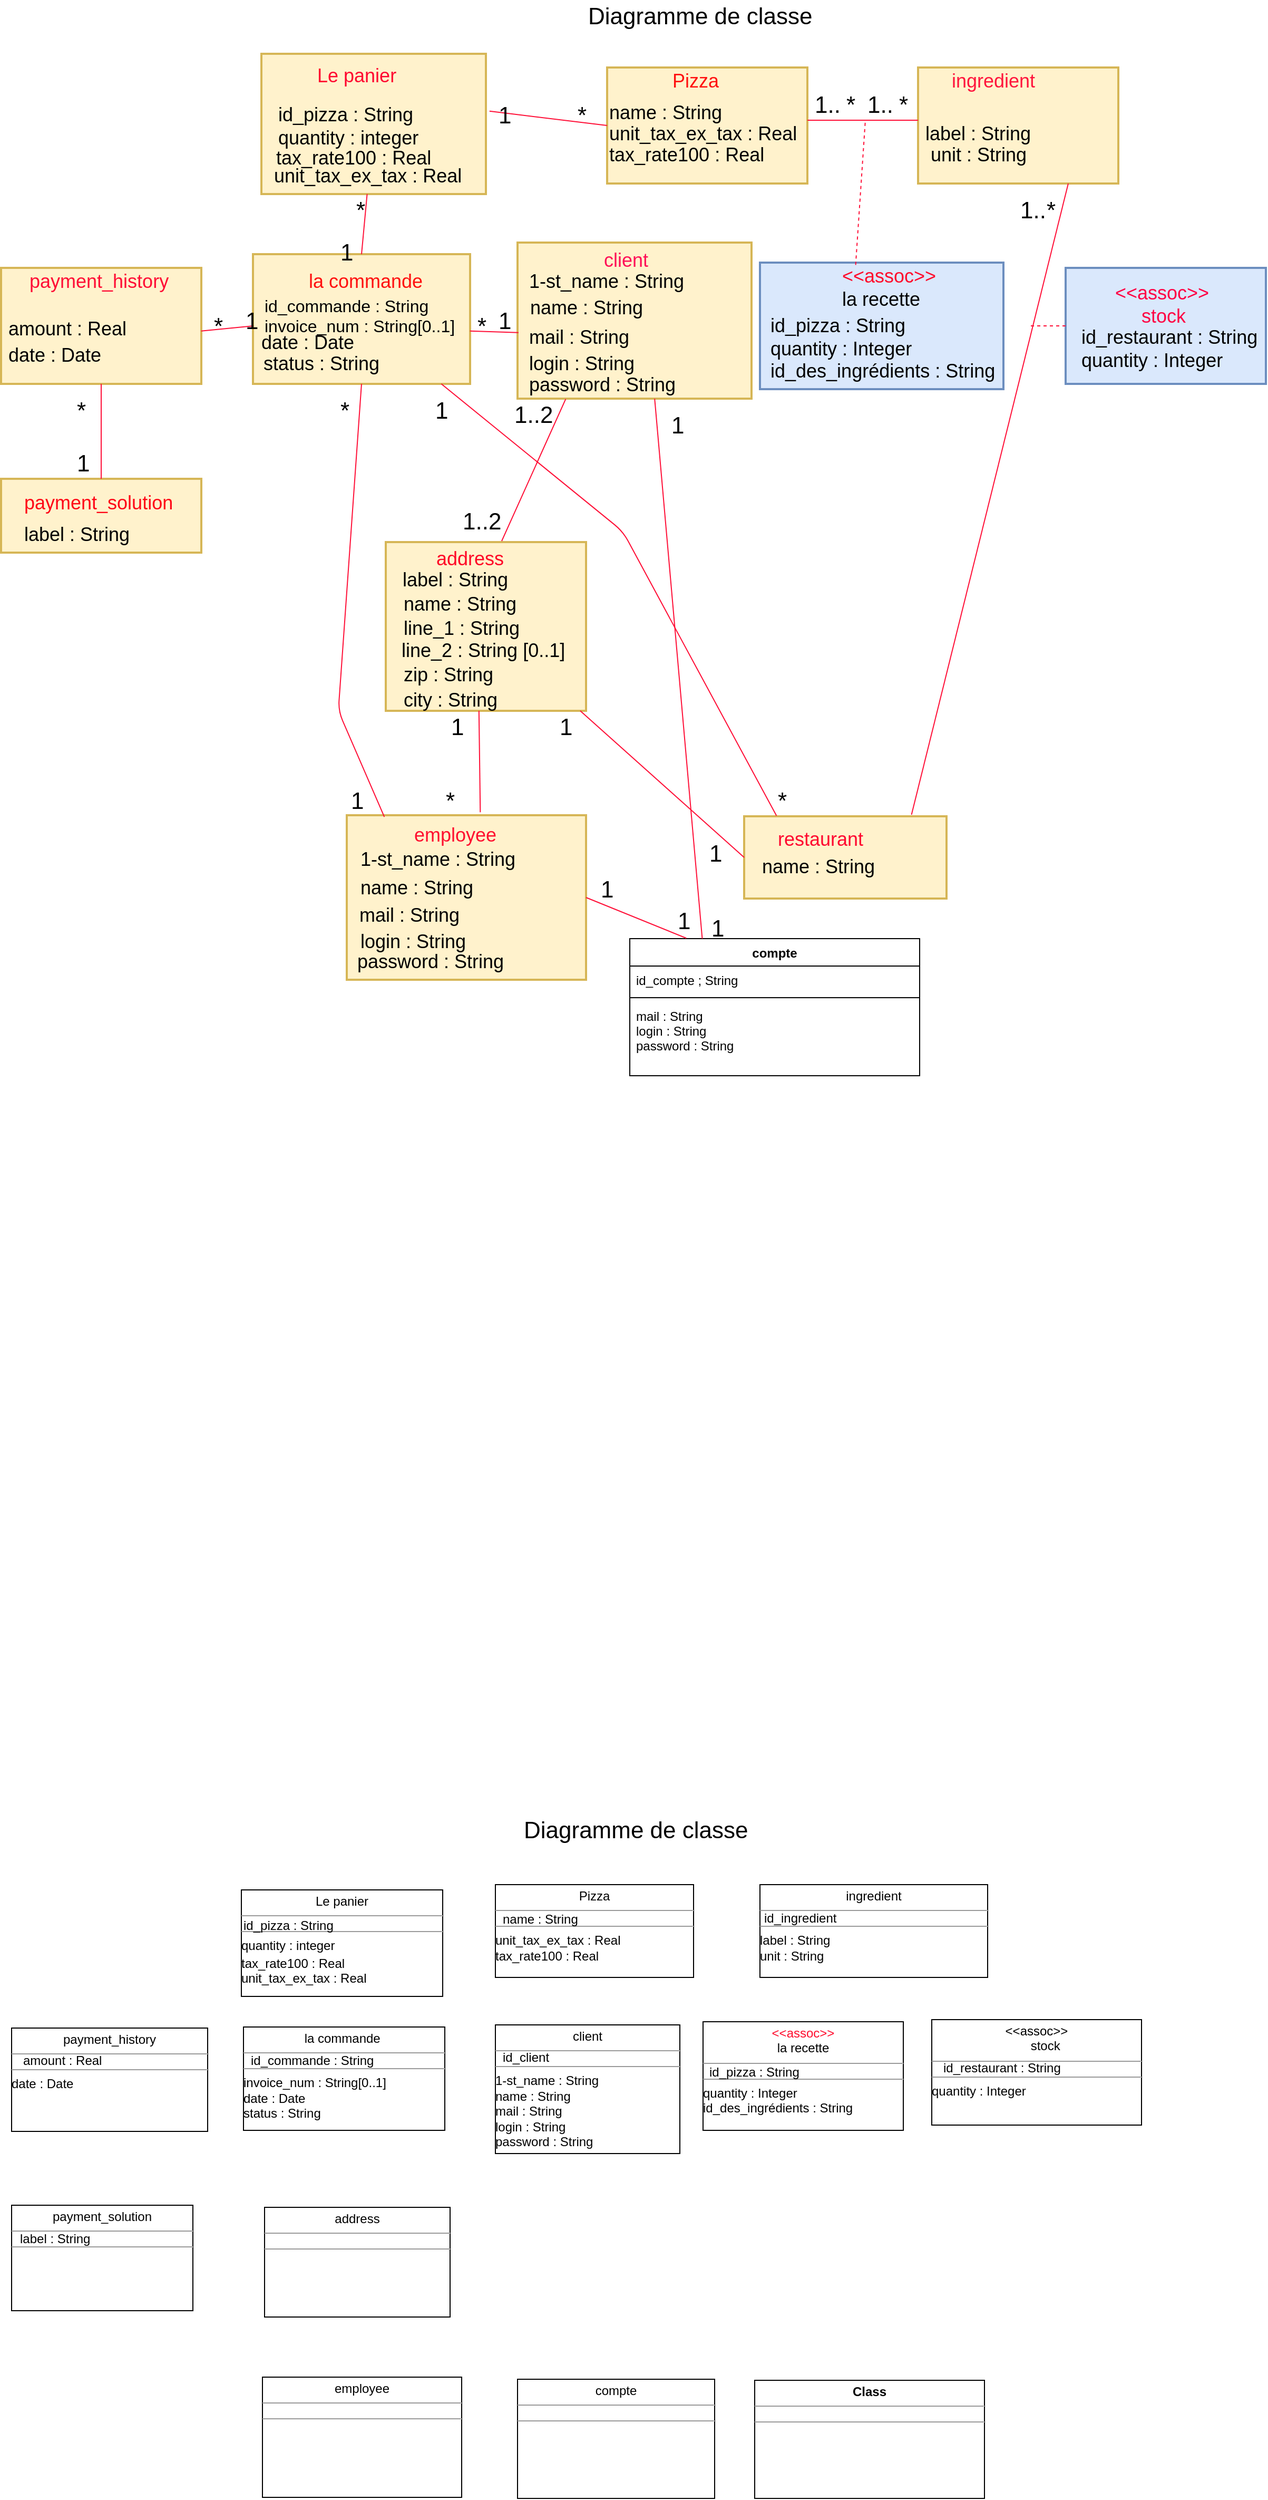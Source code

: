 <mxfile version="10.6.9" type="github"><diagram id="A_7NfG7AhJ1yP5gAVkgG" name="Page-1"><mxGraphModel dx="2531" dy="663" grid="0" gridSize="10" guides="1" tooltips="1" connect="1" arrows="1" fold="1" page="1" pageScale="1" pageWidth="1169" pageHeight="1654" math="0" shadow="0"><root><mxCell id="0"/><mxCell id="1" parent="0"/><mxCell id="OokCpyXfwiK5ObB91KNh-1" value="&lt;font style=&quot;font-size: 22px&quot;&gt;Diagramme de classe&lt;br&gt;&lt;br&gt;&lt;br&gt;&lt;/font&gt;" style="text;html=1;resizable=0;points=[];autosize=1;align=left;verticalAlign=top;spacingTop=-4;strokeWidth=22;" parent="1" vertex="1"><mxGeometry x="385" y="96" width="230" height="50" as="geometry"/></mxCell><mxCell id="OokCpyXfwiK5ObB91KNh-4" value="" style="rounded=0;whiteSpace=wrap;html=1;strokeWidth=2;fillColor=#fff2cc;strokeColor=#d6b656;" parent="1" vertex="1"><mxGeometry x="77" y="147" width="213" height="133" as="geometry"/></mxCell><mxCell id="OokCpyXfwiK5ObB91KNh-5" value="" style="rounded=0;whiteSpace=wrap;html=1;strokeWidth=2;fillColor=#fff2cc;strokeColor=#d6b656;" parent="1" vertex="1"><mxGeometry x="405" y="160" width="190" height="110" as="geometry"/></mxCell><mxCell id="OokCpyXfwiK5ObB91KNh-6" value="" style="rounded=0;whiteSpace=wrap;html=1;strokeWidth=2;fillColor=#fff2cc;strokeColor=#d6b656;" parent="1" vertex="1"><mxGeometry x="700" y="160" width="190" height="110" as="geometry"/></mxCell><mxCell id="OokCpyXfwiK5ObB91KNh-7" value="" style="rounded=0;whiteSpace=wrap;html=1;strokeWidth=2;fillColor=#fff2cc;strokeColor=#d6b656;" parent="1" vertex="1"><mxGeometry x="-170" y="350" width="190" height="110" as="geometry"/></mxCell><mxCell id="OokCpyXfwiK5ObB91KNh-8" value="" style="rounded=0;whiteSpace=wrap;html=1;strokeWidth=2;fillColor=#fff2cc;strokeColor=#d6b656;" parent="1" vertex="1"><mxGeometry x="69" y="337" width="206" height="123" as="geometry"/></mxCell><mxCell id="OokCpyXfwiK5ObB91KNh-9" value="" style="rounded=0;whiteSpace=wrap;html=1;strokeWidth=2;fillColor=#fff2cc;strokeColor=#d6b656;" parent="1" vertex="1"><mxGeometry x="320" y="326" width="222" height="148" as="geometry"/></mxCell><mxCell id="OokCpyXfwiK5ObB91KNh-10" value="" style="rounded=0;whiteSpace=wrap;html=1;strokeWidth=2;fillColor=#dae8fc;strokeColor=#6c8ebf;" parent="1" vertex="1"><mxGeometry x="550" y="345" width="231" height="120" as="geometry"/></mxCell><mxCell id="OokCpyXfwiK5ObB91KNh-11" value="" style="rounded=0;whiteSpace=wrap;html=1;strokeWidth=2;fillColor=#dae8fc;strokeColor=#6c8ebf;" parent="1" vertex="1"><mxGeometry x="840" y="350" width="190" height="110" as="geometry"/></mxCell><mxCell id="OokCpyXfwiK5ObB91KNh-12" value="" style="rounded=0;whiteSpace=wrap;html=1;strokeWidth=2;fillColor=#fff2cc;strokeColor=#d6b656;" parent="1" vertex="1"><mxGeometry x="-170" y="550" width="190" height="70" as="geometry"/></mxCell><mxCell id="OokCpyXfwiK5ObB91KNh-13" value="" style="rounded=0;whiteSpace=wrap;html=1;strokeWidth=2;fillColor=#fff2cc;strokeColor=#d6b656;" parent="1" vertex="1"><mxGeometry x="195" y="610" width="190" height="160" as="geometry"/></mxCell><mxCell id="OokCpyXfwiK5ObB91KNh-15" value="" style="rounded=0;whiteSpace=wrap;html=1;strokeWidth=2;fillColor=#fff2cc;strokeColor=#d6b656;" parent="1" vertex="1"><mxGeometry x="158" y="869" width="227" height="156" as="geometry"/></mxCell><mxCell id="OokCpyXfwiK5ObB91KNh-16" value="" style="rounded=0;whiteSpace=wrap;html=1;strokeWidth=2;fillColor=#fff2cc;strokeColor=#d6b656;" parent="1" vertex="1"><mxGeometry x="535" y="870" width="192" height="78" as="geometry"/></mxCell><mxCell id="OokCpyXfwiK5ObB91KNh-17" value="" style="endArrow=none;html=1;strokeColor=#FF0F37;entryX=0;entryY=0.5;entryDx=0;entryDy=0;exitX=1.016;exitY=0.409;exitDx=0;exitDy=0;exitPerimeter=0;" parent="1" source="OokCpyXfwiK5ObB91KNh-4" target="OokCpyXfwiK5ObB91KNh-5" edge="1"><mxGeometry width="50" height="50" relative="1" as="geometry"><mxPoint x="290" y="250" as="sourcePoint"/><mxPoint x="340" y="200" as="targetPoint"/></mxGeometry></mxCell><mxCell id="OokCpyXfwiK5ObB91KNh-18" value="" style="endArrow=none;html=1;strokeColor=#FF0F37;exitX=1.016;exitY=0.409;exitDx=0;exitDy=0;exitPerimeter=0;" parent="1" edge="1"><mxGeometry width="50" height="50" relative="1" as="geometry"><mxPoint x="595" y="210" as="sourcePoint"/><mxPoint x="700" y="210" as="targetPoint"/></mxGeometry></mxCell><mxCell id="OokCpyXfwiK5ObB91KNh-19" value="" style="endArrow=none;html=1;strokeColor=#FF0F37;exitX=0.5;exitY=0;exitDx=0;exitDy=0;" parent="1" source="OokCpyXfwiK5ObB91KNh-8" target="OokCpyXfwiK5ObB91KNh-4" edge="1"><mxGeometry width="50" height="50" relative="1" as="geometry"><mxPoint x="139" y="310" as="sourcePoint"/><mxPoint x="251" y="310" as="targetPoint"/></mxGeometry></mxCell><mxCell id="OokCpyXfwiK5ObB91KNh-20" value="" style="endArrow=none;html=1;strokeColor=#FF0F37;exitX=0.5;exitY=0;exitDx=0;exitDy=0;entryX=0.5;entryY=1;entryDx=0;entryDy=0;" parent="1" source="OokCpyXfwiK5ObB91KNh-12" target="OokCpyXfwiK5ObB91KNh-7" edge="1"><mxGeometry width="50" height="50" relative="1" as="geometry"><mxPoint x="-75" y="530" as="sourcePoint"/><mxPoint x="-66.6" y="460" as="targetPoint"/></mxGeometry></mxCell><mxCell id="OokCpyXfwiK5ObB91KNh-22" value="" style="endArrow=none;html=1;strokeColor=#FF0F37;entryX=0.5;entryY=1;entryDx=0;entryDy=0;exitX=0.157;exitY=0.01;exitDx=0;exitDy=0;exitPerimeter=0;" parent="1" source="OokCpyXfwiK5ObB91KNh-15" target="OokCpyXfwiK5ObB91KNh-8" edge="1"><mxGeometry width="50" height="50" relative="1" as="geometry"><mxPoint x="190" y="860" as="sourcePoint"/><mxPoint x="208.4" y="500" as="targetPoint"/><Array as="points"><mxPoint x="150" y="770"/></Array></mxGeometry></mxCell><mxCell id="OokCpyXfwiK5ObB91KNh-24" value="" style="endArrow=none;html=1;strokeColor=#FF0F37;exitX=0.558;exitY=-0.018;exitDx=0;exitDy=0;exitPerimeter=0;" parent="1" source="OokCpyXfwiK5ObB91KNh-15" edge="1"><mxGeometry width="50" height="50" relative="1" as="geometry"><mxPoint x="275.069" y="860.103" as="sourcePoint"/><mxPoint x="283.4" y="770" as="targetPoint"/></mxGeometry></mxCell><mxCell id="OokCpyXfwiK5ObB91KNh-25" value="" style="endArrow=none;html=1;strokeColor=#FF0F37;exitX=1.016;exitY=0.409;exitDx=0;exitDy=0;exitPerimeter=0;entryX=0.003;entryY=0.553;entryDx=0;entryDy=0;entryPerimeter=0;" parent="1" target="OokCpyXfwiK5ObB91KNh-8" edge="1"><mxGeometry width="50" height="50" relative="1" as="geometry"><mxPoint x="19.845" y="409.931" as="sourcePoint"/><mxPoint x="80" y="410" as="targetPoint"/></mxGeometry></mxCell><mxCell id="OokCpyXfwiK5ObB91KNh-26" value="" style="endArrow=none;html=1;strokeColor=#FF0F37;exitX=1.016;exitY=0.409;exitDx=0;exitDy=0;exitPerimeter=0;entryX=0.004;entryY=0.577;entryDx=0;entryDy=0;entryPerimeter=0;" parent="1" target="OokCpyXfwiK5ObB91KNh-9" edge="1"><mxGeometry width="50" height="50" relative="1" as="geometry"><mxPoint x="274.845" y="409.931" as="sourcePoint"/><mxPoint x="340.759" y="410.793" as="targetPoint"/></mxGeometry></mxCell><mxCell id="OokCpyXfwiK5ObB91KNh-32" value="" style="endArrow=none;html=1;strokeColor=#FF0F37;exitX=0;exitY=0.5;exitDx=0;exitDy=0;" parent="1" source="OokCpyXfwiK5ObB91KNh-16" target="OokCpyXfwiK5ObB91KNh-13" edge="1"><mxGeometry width="50" height="50" relative="1" as="geometry"><mxPoint x="430.118" y="930.118" as="sourcePoint"/><mxPoint x="430.777" y="790" as="targetPoint"/></mxGeometry></mxCell><mxCell id="OokCpyXfwiK5ObB91KNh-33" value="" style="endArrow=none;html=1;strokeColor=#FF0F37;exitX=0.16;exitY=-0.006;exitDx=0;exitDy=0;exitPerimeter=0;" parent="1" source="OokCpyXfwiK5ObB91KNh-16" target="OokCpyXfwiK5ObB91KNh-8" edge="1"><mxGeometry width="50" height="50" relative="1" as="geometry"><mxPoint x="510" y="860" as="sourcePoint"/><mxPoint x="418.07" y="687.5" as="targetPoint"/><Array as="points"><mxPoint x="420" y="600"/></Array></mxGeometry></mxCell><mxCell id="OokCpyXfwiK5ObB91KNh-34" value="" style="endArrow=none;html=1;strokeColor=#FF0F37;exitX=0.827;exitY=-0.019;exitDx=0;exitDy=0;exitPerimeter=0;entryX=0.75;entryY=1;entryDx=0;entryDy=0;" parent="1" source="OokCpyXfwiK5ObB91KNh-16" target="OokCpyXfwiK5ObB91KNh-6" edge="1"><mxGeometry width="50" height="50" relative="1" as="geometry"><mxPoint x="700.118" y="810.118" as="sourcePoint"/><mxPoint x="700.777" y="670" as="targetPoint"/></mxGeometry></mxCell><mxCell id="OokCpyXfwiK5ObB91KNh-40" value="&lt;font style=&quot;font-size: 22px&quot;&gt;1&lt;/font&gt;" style="text;html=1;resizable=0;points=[];autosize=1;align=left;verticalAlign=top;spacingTop=-4;" parent="1" vertex="1"><mxGeometry x="-100" y="520" width="30" height="20" as="geometry"/></mxCell><mxCell id="OokCpyXfwiK5ObB91KNh-44" value="&lt;font style=&quot;font-size: 22px&quot;&gt;*&lt;/font&gt;" style="text;html=1;resizable=0;points=[];autosize=1;align=left;verticalAlign=top;spacingTop=-4;" parent="1" vertex="1"><mxGeometry x="-100" y="470" width="20" height="20" as="geometry"/></mxCell><mxCell id="OokCpyXfwiK5ObB91KNh-45" value="&lt;font style=&quot;font-size: 22px&quot;&gt;*&lt;/font&gt;" style="text;html=1;resizable=0;points=[];autosize=1;align=left;verticalAlign=top;spacingTop=-4;" parent="1" vertex="1"><mxGeometry x="30" y="390" width="20" height="20" as="geometry"/></mxCell><mxCell id="OokCpyXfwiK5ObB91KNh-46" value="&lt;font style=&quot;font-size: 22px&quot;&gt;1&lt;/font&gt;" style="text;html=1;resizable=0;points=[];autosize=1;align=left;verticalAlign=top;spacingTop=-4;" parent="1" vertex="1"><mxGeometry x="60" y="385" width="30" height="20" as="geometry"/></mxCell><mxCell id="OokCpyXfwiK5ObB91KNh-47" value="&lt;font style=&quot;font-size: 22px&quot;&gt;1&lt;/font&gt;" style="text;html=1;resizable=0;points=[];autosize=1;align=left;verticalAlign=top;spacingTop=-4;" parent="1" vertex="1"><mxGeometry x="150" y="320" width="30" height="20" as="geometry"/></mxCell><mxCell id="OokCpyXfwiK5ObB91KNh-48" value="&lt;font style=&quot;font-size: 22px&quot;&gt;*&lt;/font&gt;" style="text;html=1;resizable=0;points=[];autosize=1;align=left;verticalAlign=top;spacingTop=-4;" parent="1" vertex="1"><mxGeometry x="165" y="280" width="20" height="20" as="geometry"/></mxCell><mxCell id="OokCpyXfwiK5ObB91KNh-49" value="&lt;font style=&quot;font-size: 22px&quot;&gt;1&lt;/font&gt;" style="text;html=1;resizable=0;points=[];autosize=1;align=left;verticalAlign=top;spacingTop=-4;" parent="1" vertex="1"><mxGeometry x="300" y="190" width="30" height="20" as="geometry"/></mxCell><mxCell id="OokCpyXfwiK5ObB91KNh-50" value="&lt;font style=&quot;font-size: 22px&quot;&gt;*&lt;/font&gt;" style="text;html=1;resizable=0;points=[];autosize=1;align=left;verticalAlign=top;spacingTop=-4;" parent="1" vertex="1"><mxGeometry x="375" y="190" width="20" height="20" as="geometry"/></mxCell><mxCell id="OokCpyXfwiK5ObB91KNh-51" value="&lt;font style=&quot;font-size: 22px&quot;&gt;1..&lt;/font&gt;" style="text;html=1;resizable=0;points=[];autosize=1;align=left;verticalAlign=top;spacingTop=-4;" parent="1" vertex="1"><mxGeometry x="600" y="180" width="40" height="20" as="geometry"/></mxCell><mxCell id="OokCpyXfwiK5ObB91KNh-55" value="&lt;font style=&quot;font-size: 22px&quot;&gt;1..&lt;/font&gt;" style="text;html=1;resizable=0;points=[];autosize=1;align=left;verticalAlign=top;spacingTop=-4;" parent="1" vertex="1"><mxGeometry x="650" y="180" width="40" height="20" as="geometry"/></mxCell><mxCell id="OokCpyXfwiK5ObB91KNh-56" value="&lt;font style=&quot;font-size: 22px&quot;&gt;*&lt;/font&gt;" style="text;html=1;resizable=0;points=[];autosize=1;align=left;verticalAlign=top;spacingTop=-4;" parent="1" vertex="1"><mxGeometry x="630" y="180" width="20" height="20" as="geometry"/></mxCell><mxCell id="OokCpyXfwiK5ObB91KNh-57" value="&lt;font style=&quot;font-size: 22px&quot;&gt;*&lt;/font&gt;" style="text;html=1;resizable=0;points=[];autosize=1;align=left;verticalAlign=top;spacingTop=-4;" parent="1" vertex="1"><mxGeometry x="680" y="180" width="20" height="20" as="geometry"/></mxCell><mxCell id="OokCpyXfwiK5ObB91KNh-58" value="&lt;font style=&quot;font-size: 22px&quot;&gt;*&lt;/font&gt;" style="text;html=1;resizable=0;points=[];autosize=1;align=left;verticalAlign=top;spacingTop=-4;" parent="1" vertex="1"><mxGeometry x="280" y="390" width="20" height="20" as="geometry"/></mxCell><mxCell id="OokCpyXfwiK5ObB91KNh-59" value="&lt;font style=&quot;font-size: 22px&quot;&gt;1&lt;/font&gt;" style="text;html=1;resizable=0;points=[];autosize=1;align=left;verticalAlign=top;spacingTop=-4;" parent="1" vertex="1"><mxGeometry x="300" y="385" width="30" height="20" as="geometry"/></mxCell><mxCell id="OokCpyXfwiK5ObB91KNh-60" value="&lt;font style=&quot;font-size: 22px&quot;&gt;*&lt;/font&gt;" style="text;html=1;resizable=0;points=[];autosize=1;align=left;verticalAlign=top;spacingTop=-4;" parent="1" vertex="1"><mxGeometry x="150" y="470" width="20" height="20" as="geometry"/></mxCell><mxCell id="OokCpyXfwiK5ObB91KNh-61" value="&lt;font style=&quot;font-size: 22px&quot;&gt;1&lt;/font&gt;" style="text;html=1;resizable=0;points=[];autosize=1;align=left;verticalAlign=top;spacingTop=-4;" parent="1" vertex="1"><mxGeometry x="160" y="840" width="30" height="20" as="geometry"/></mxCell><mxCell id="OokCpyXfwiK5ObB91KNh-62" value="&lt;font style=&quot;font-size: 22px&quot;&gt;*&lt;/font&gt;" style="text;html=1;resizable=0;points=[];autosize=1;align=left;verticalAlign=top;spacingTop=-4;" parent="1" vertex="1"><mxGeometry x="250" y="840" width="20" height="20" as="geometry"/></mxCell><mxCell id="OokCpyXfwiK5ObB91KNh-63" value="&lt;font style=&quot;font-size: 22px&quot;&gt;1&lt;/font&gt;" style="text;html=1;resizable=0;points=[];autosize=1;align=left;verticalAlign=top;spacingTop=-4;" parent="1" vertex="1"><mxGeometry x="255" y="770" width="30" height="20" as="geometry"/></mxCell><mxCell id="OokCpyXfwiK5ObB91KNh-67" value="&lt;font style=&quot;font-size: 22px&quot;&gt;1&lt;/font&gt;" style="text;html=1;resizable=0;points=[];autosize=1;align=left;verticalAlign=top;spacingTop=-4;" parent="1" vertex="1"><mxGeometry x="357.5" y="770" width="30" height="20" as="geometry"/></mxCell><mxCell id="OokCpyXfwiK5ObB91KNh-68" value="&lt;font style=&quot;font-size: 22px&quot;&gt;1&lt;/font&gt;" style="text;html=1;resizable=0;points=[];autosize=1;align=left;verticalAlign=top;spacingTop=-4;" parent="1" vertex="1"><mxGeometry x="500" y="890" width="30" height="20" as="geometry"/></mxCell><mxCell id="OokCpyXfwiK5ObB91KNh-69" value="&lt;font style=&quot;font-size: 22px&quot;&gt;1&lt;/font&gt;" style="text;html=1;resizable=0;points=[];autosize=1;align=left;verticalAlign=top;spacingTop=-4;" parent="1" vertex="1"><mxGeometry x="240" y="470" width="30" height="20" as="geometry"/></mxCell><mxCell id="OokCpyXfwiK5ObB91KNh-70" value="&lt;font style=&quot;font-size: 22px&quot;&gt;*&lt;/font&gt;" style="text;html=1;resizable=0;points=[];autosize=1;align=left;verticalAlign=top;spacingTop=-4;" parent="1" vertex="1"><mxGeometry x="564.5" y="840" width="20" height="20" as="geometry"/></mxCell><mxCell id="OokCpyXfwiK5ObB91KNh-74" value="&lt;font style=&quot;font-size: 22px&quot;&gt;1..&lt;/font&gt;" style="text;html=1;resizable=0;points=[];autosize=1;align=left;verticalAlign=top;spacingTop=-4;" parent="1" vertex="1"><mxGeometry x="795" y="280" width="40" height="20" as="geometry"/></mxCell><mxCell id="OokCpyXfwiK5ObB91KNh-75" value="&lt;font style=&quot;font-size: 22px&quot;&gt;*&lt;/font&gt;" style="text;html=1;resizable=0;points=[];autosize=1;align=left;verticalAlign=top;spacingTop=-4;" parent="1" vertex="1"><mxGeometry x="820" y="280" width="20" height="20" as="geometry"/></mxCell><mxCell id="OokCpyXfwiK5ObB91KNh-78" value="" style="endArrow=none;dashed=1;html=1;strokeColor=#FF0F37;exitX=0.393;exitY=0.018;exitDx=0;exitDy=0;exitPerimeter=0;strokeWidth=1;" parent="1" source="OokCpyXfwiK5ObB91KNh-10" edge="1"><mxGeometry width="50" height="50" relative="1" as="geometry"><mxPoint x="629" y="305" as="sourcePoint"/><mxPoint x="650" y="210" as="targetPoint"/></mxGeometry></mxCell><mxCell id="OokCpyXfwiK5ObB91KNh-79" value="" style="endArrow=none;dashed=1;html=1;strokeColor=#FF0F37;exitX=0;exitY=0.5;exitDx=0;exitDy=0;strokeWidth=1;" parent="1" source="OokCpyXfwiK5ObB91KNh-11" edge="1"><mxGeometry width="50" height="50" relative="1" as="geometry"><mxPoint x="801.786" y="501.857" as="sourcePoint"/><mxPoint x="807" y="405" as="targetPoint"/></mxGeometry></mxCell><mxCell id="OokCpyXfwiK5ObB91KNh-80" value="&lt;font style=&quot;font-size: 18px&quot; color=&quot;#ff052f&quot;&gt;Le panier&lt;/font&gt;" style="text;html=1;resizable=0;points=[];autosize=1;align=left;verticalAlign=top;spacingTop=-4;" parent="1" vertex="1"><mxGeometry x="127.5" y="155" width="85" height="15" as="geometry"/></mxCell><mxCell id="OokCpyXfwiK5ObB91KNh-81" value="&lt;font style=&quot;font-size: 18px&quot;&gt;id_pizza : String&lt;br&gt;quantity : integer&lt;/font&gt;" style="text;html=1;resizable=0;points=[];autosize=1;align=left;verticalAlign=top;spacingTop=-4;" parent="1" vertex="1"><mxGeometry x="90.5" y="191.5" width="143" height="32" as="geometry"/></mxCell><mxCell id="OokCpyXfwiK5ObB91KNh-82" value="&lt;font style=&quot;font-size: 18px&quot;&gt;tax_rate100 : Real&lt;/font&gt;" style="text;html=1;resizable=0;points=[];autosize=1;align=left;verticalAlign=top;spacingTop=-4;" parent="1" vertex="1"><mxGeometry x="89" y="232.5" width="160" height="20" as="geometry"/></mxCell><mxCell id="OokCpyXfwiK5ObB91KNh-83" value="&lt;font style=&quot;font-size: 18px&quot;&gt;unit_tax_ex_tax : Real&lt;/font&gt;" style="text;html=1;resizable=0;points=[];autosize=1;align=left;verticalAlign=top;spacingTop=-4;" parent="1" vertex="1"><mxGeometry x="86.5" y="250" width="190" height="20" as="geometry"/></mxCell><mxCell id="OokCpyXfwiK5ObB91KNh-84" value="&lt;span style=&quot;font-size: 18px&quot;&gt;&lt;font color=&quot;#ff0f0f&quot;&gt;Pizza&lt;/font&gt;&lt;/span&gt;" style="text;html=1;resizable=0;points=[];autosize=1;align=left;verticalAlign=top;spacingTop=-4;" parent="1" vertex="1"><mxGeometry x="465" y="160" width="54" height="15" as="geometry"/></mxCell><mxCell id="OokCpyXfwiK5ObB91KNh-85" value="&lt;span style=&quot;font-size: 18px&quot;&gt;label : String&lt;/span&gt;" style="text;html=1;resizable=0;points=[];autosize=1;align=left;verticalAlign=top;spacingTop=-4;" parent="1" vertex="1"><mxGeometry x="705" y="210" width="120" height="20" as="geometry"/></mxCell><mxCell id="OokCpyXfwiK5ObB91KNh-86" value="&lt;span style=&quot;font-size: 18px&quot;&gt;unit : String&lt;/span&gt;" style="text;html=1;resizable=0;points=[];autosize=1;align=left;verticalAlign=top;spacingTop=-4;" parent="1" vertex="1"><mxGeometry x="710" y="230" width="110" height="20" as="geometry"/></mxCell><mxCell id="OokCpyXfwiK5ObB91KNh-87" value="&lt;font style=&quot;font-size: 18px&quot;&gt;name : String&lt;/font&gt;" style="text;html=1;resizable=0;points=[];autosize=1;align=left;verticalAlign=top;spacingTop=-4;" parent="1" vertex="1"><mxGeometry x="405" y="190" width="120" height="20" as="geometry"/></mxCell><mxCell id="OokCpyXfwiK5ObB91KNh-88" value="&lt;font style=&quot;font-size: 18px&quot;&gt;unit_tax_ex_tax : Real&lt;/font&gt;" style="text;html=1;resizable=0;points=[];autosize=1;align=left;verticalAlign=top;spacingTop=-4;" parent="1" vertex="1"><mxGeometry x="405" y="210" width="190" height="20" as="geometry"/></mxCell><mxCell id="OokCpyXfwiK5ObB91KNh-89" value="&lt;font style=&quot;font-size: 18px&quot;&gt;tax_rate100 : Real&lt;/font&gt;" style="text;html=1;resizable=0;points=[];autosize=1;align=left;verticalAlign=top;spacingTop=-4;" parent="1" vertex="1"><mxGeometry x="405" y="230" width="160" height="20" as="geometry"/></mxCell><mxCell id="OokCpyXfwiK5ObB91KNh-90" value="&lt;font style=&quot;font-size: 18px&quot; color=&quot;#ff143c&quot;&gt;ingredient&lt;/font&gt;" style="text;html=1;resizable=0;points=[];autosize=1;align=left;verticalAlign=top;spacingTop=-4;" parent="1" vertex="1"><mxGeometry x="730" y="160" width="89" height="15" as="geometry"/></mxCell><mxCell id="OokCpyXfwiK5ObB91KNh-91" value="&lt;span style=&quot;font-size: 18px&quot;&gt;&lt;font color=&quot;#ff0d35&quot;&gt;payment_history&lt;/font&gt;&lt;/span&gt;" style="text;html=1;resizable=0;points=[];autosize=1;align=left;verticalAlign=top;spacingTop=-4;" parent="1" vertex="1"><mxGeometry x="-145" y="350" width="142" height="15" as="geometry"/></mxCell><mxCell id="OokCpyXfwiK5ObB91KNh-92" value="&lt;font style=&quot;font-size: 18px&quot;&gt;amount : Real&lt;/font&gt;" style="text;html=1;resizable=0;points=[];autosize=1;align=left;verticalAlign=top;spacingTop=-4;" parent="1" vertex="1"><mxGeometry x="-165" y="395" width="130" height="20" as="geometry"/></mxCell><mxCell id="OokCpyXfwiK5ObB91KNh-93" value="&lt;font style=&quot;font-size: 18px&quot;&gt;date : Date&lt;/font&gt;" style="text;html=1;resizable=0;points=[];autosize=1;align=left;verticalAlign=top;spacingTop=-4;" parent="1" vertex="1"><mxGeometry x="-165" y="420" width="100" height="20" as="geometry"/></mxCell><mxCell id="OokCpyXfwiK5ObB91KNh-94" value="&lt;span style=&quot;font-size: 18px&quot;&gt;&lt;font color=&quot;#ff0516&quot;&gt;payment_solution&lt;/font&gt;&lt;/span&gt;" style="text;html=1;resizable=0;points=[];autosize=1;align=left;verticalAlign=top;spacingTop=-4;" parent="1" vertex="1"><mxGeometry x="-150.5" y="560" width="151" height="15" as="geometry"/></mxCell><mxCell id="OokCpyXfwiK5ObB91KNh-95" value="&lt;span style=&quot;font-size: 18px&quot;&gt;label : String&lt;/span&gt;" style="text;html=1;resizable=0;points=[];autosize=1;align=left;verticalAlign=top;spacingTop=-4;" parent="1" vertex="1"><mxGeometry x="-150" y="590" width="120" height="20" as="geometry"/></mxCell><mxCell id="OokCpyXfwiK5ObB91KNh-96" value="&lt;font style=&quot;font-size: 18px&quot; color=&quot;#ff0f0f&quot;&gt;la commande&amp;nbsp;&lt;/font&gt;" style="text;html=1;resizable=0;points=[];autosize=1;align=left;verticalAlign=top;spacingTop=-4;" parent="1" vertex="1"><mxGeometry x="120" y="350" width="123" height="15" as="geometry"/></mxCell><mxCell id="OokCpyXfwiK5ObB91KNh-97" value="&lt;font style=&quot;font-size: 16px&quot;&gt;id_commande : String&lt;br&gt;invoice_num : String[0..1]&lt;/font&gt;" style="text;html=1;resizable=0;points=[];autosize=1;align=left;verticalAlign=top;spacingTop=-4;" parent="1" vertex="1"><mxGeometry x="78" y="373.5" width="191" height="30" as="geometry"/></mxCell><mxCell id="OokCpyXfwiK5ObB91KNh-99" value="&lt;font style=&quot;font-size: 18px&quot;&gt;date : Date&lt;/font&gt;" style="text;html=1;resizable=0;points=[];autosize=1;align=left;verticalAlign=top;spacingTop=-4;" parent="1" vertex="1"><mxGeometry x="75" y="407.5" width="100" height="20" as="geometry"/></mxCell><mxCell id="OokCpyXfwiK5ObB91KNh-100" value="&lt;font style=&quot;font-size: 18px&quot;&gt;status : String&lt;/font&gt;" style="text;html=1;resizable=0;points=[];autosize=1;align=left;verticalAlign=top;spacingTop=-4;" parent="1" vertex="1"><mxGeometry x="77" y="427.5" width="130" height="20" as="geometry"/></mxCell><mxCell id="OokCpyXfwiK5ObB91KNh-101" value="&lt;font style=&quot;font-size: 18px&quot; color=&quot;#ff0f57&quot;&gt;client&lt;/font&gt;" style="text;html=1;resizable=0;points=[];autosize=1;align=left;verticalAlign=top;spacingTop=-4;" parent="1" vertex="1"><mxGeometry x="400" y="330" width="53" height="15" as="geometry"/></mxCell><mxCell id="OokCpyXfwiK5ObB91KNh-102" value="&lt;font style=&quot;font-size: 18px&quot;&gt;1-st_name : String&lt;/font&gt;" style="text;html=1;resizable=0;points=[];autosize=1;align=left;verticalAlign=top;spacingTop=-4;" parent="1" vertex="1"><mxGeometry x="329" y="350" width="160" height="20" as="geometry"/></mxCell><mxCell id="OokCpyXfwiK5ObB91KNh-103" value="&lt;font style=&quot;font-size: 18px&quot;&gt;name : String&lt;/font&gt;" style="text;html=1;resizable=0;points=[];autosize=1;align=left;verticalAlign=top;spacingTop=-4;" parent="1" vertex="1"><mxGeometry x="330" y="375" width="120" height="20" as="geometry"/></mxCell><mxCell id="OokCpyXfwiK5ObB91KNh-104" value="&lt;font style=&quot;font-size: 18px&quot;&gt;mail : String&lt;/font&gt;" style="text;html=1;resizable=0;points=[];autosize=1;align=left;verticalAlign=top;spacingTop=-4;" parent="1" vertex="1"><mxGeometry x="329" y="402.5" width="110" height="20" as="geometry"/></mxCell><mxCell id="OokCpyXfwiK5ObB91KNh-105" value="&lt;font style=&quot;font-size: 18px&quot;&gt;login : String&lt;/font&gt;" style="text;html=1;resizable=0;points=[];autosize=1;align=left;verticalAlign=top;spacingTop=-4;" parent="1" vertex="1"><mxGeometry x="329" y="427.5" width="120" height="20" as="geometry"/></mxCell><mxCell id="OokCpyXfwiK5ObB91KNh-106" value="&lt;font style=&quot;font-size: 18px&quot;&gt;password : String&lt;/font&gt;" style="text;html=1;resizable=0;points=[];autosize=1;align=left;verticalAlign=top;spacingTop=-4;" parent="1" vertex="1"><mxGeometry x="329" y="447.5" width="149" height="15" as="geometry"/></mxCell><mxCell id="OokCpyXfwiK5ObB91KNh-109" value="&lt;span style=&quot;font-size: 18px&quot;&gt;&lt;font color=&quot;#ff0d2d&quot;&gt;&amp;lt;&amp;lt;assoc&amp;gt;&amp;gt;&lt;br&gt;&lt;/font&gt;la recette&lt;br&gt;&lt;/span&gt;" style="text;html=1;resizable=0;points=[];autosize=1;align=left;verticalAlign=top;spacingTop=-4;" parent="1" vertex="1"><mxGeometry x="625.5" y="345" width="99" height="32" as="geometry"/></mxCell><mxCell id="OokCpyXfwiK5ObB91KNh-110" value="&lt;font style=&quot;font-size: 18px&quot;&gt;id_pizza : String&lt;br&gt;quantity : Integer&lt;br&gt;id_des_ingrédients : String&lt;br&gt;&lt;/font&gt;" style="text;html=1;resizable=0;points=[];autosize=1;align=left;verticalAlign=top;spacingTop=-4;" parent="1" vertex="1"><mxGeometry x="558" y="392" width="223" height="48" as="geometry"/></mxCell><mxCell id="OokCpyXfwiK5ObB91KNh-111" value="&lt;span style=&quot;font-size: 18px&quot;&gt;&lt;font color=&quot;#ff0044&quot;&gt;&amp;lt;&amp;lt;assoc&amp;gt;&amp;gt;&lt;br&gt;&amp;nbsp; &amp;nbsp; &amp;nbsp;stock&lt;/font&gt;&lt;br&gt;&lt;/span&gt;" style="text;html=1;resizable=0;points=[];autosize=1;align=left;verticalAlign=top;spacingTop=-4;" parent="1" vertex="1"><mxGeometry x="884.5" y="361" width="99" height="29" as="geometry"/></mxCell><mxCell id="OokCpyXfwiK5ObB91KNh-112" value="&lt;font style=&quot;font-size: 18px&quot;&gt;id_restaurant : String&lt;br&gt;quantity : Integer&lt;/font&gt;" style="text;html=1;resizable=0;points=[];autosize=1;align=left;verticalAlign=top;spacingTop=-4;" parent="1" vertex="1"><mxGeometry x="853" y="402.5" width="177" height="32" as="geometry"/></mxCell><mxCell id="OokCpyXfwiK5ObB91KNh-113" value="&lt;span style=&quot;font-size: 18px&quot;&gt;&lt;font color=&quot;#ff0526&quot;&gt;address&lt;/font&gt;&lt;/span&gt;" style="text;html=1;resizable=0;points=[];autosize=1;align=left;verticalAlign=top;spacingTop=-4;" parent="1" vertex="1"><mxGeometry x="241" y="612.5" width="74" height="15" as="geometry"/></mxCell><mxCell id="OokCpyXfwiK5ObB91KNh-114" value="&lt;span style=&quot;font-size: 18px&quot;&gt;label : String&lt;/span&gt;" style="text;html=1;resizable=0;points=[];autosize=1;align=left;verticalAlign=top;spacingTop=-4;" parent="1" vertex="1"><mxGeometry x="209" y="633" width="120" height="20" as="geometry"/></mxCell><mxCell id="OokCpyXfwiK5ObB91KNh-115" value="&lt;font style=&quot;font-size: 18px&quot;&gt;name : String&lt;/font&gt;" style="text;html=1;resizable=0;points=[];autosize=1;align=left;verticalAlign=top;spacingTop=-4;" parent="1" vertex="1"><mxGeometry x="210" y="656" width="120" height="20" as="geometry"/></mxCell><mxCell id="OokCpyXfwiK5ObB91KNh-116" value="&lt;font style=&quot;font-size: 18px&quot;&gt;line_1 : String&lt;/font&gt;" style="text;html=1;resizable=0;points=[];autosize=1;align=left;verticalAlign=top;spacingTop=-4;" parent="1" vertex="1"><mxGeometry x="209.5" y="679" width="121" height="15" as="geometry"/></mxCell><mxCell id="OokCpyXfwiK5ObB91KNh-117" value="&lt;font style=&quot;font-size: 18px&quot;&gt;line_2 : String [0..1]&lt;/font&gt;" style="text;html=1;resizable=0;points=[];autosize=1;align=left;verticalAlign=top;spacingTop=-4;" parent="1" vertex="1"><mxGeometry x="207.5" y="699.5" width="165" height="15" as="geometry"/></mxCell><mxCell id="OokCpyXfwiK5ObB91KNh-118" value="&lt;font style=&quot;font-size: 18px&quot;&gt;zip : String&lt;/font&gt;" style="text;html=1;resizable=0;points=[];autosize=1;align=left;verticalAlign=top;spacingTop=-4;" parent="1" vertex="1"><mxGeometry x="210" y="722.5" width="95" height="15" as="geometry"/></mxCell><mxCell id="OokCpyXfwiK5ObB91KNh-119" value="&lt;font style=&quot;font-size: 18px&quot;&gt;city : String&lt;/font&gt;" style="text;html=1;resizable=0;points=[];autosize=1;align=left;verticalAlign=top;spacingTop=-4;" parent="1" vertex="1"><mxGeometry x="209.5" y="746.5" width="99" height="15" as="geometry"/></mxCell><mxCell id="OokCpyXfwiK5ObB91KNh-120" value="&lt;font style=&quot;font-size: 18px&quot; color=&quot;#ff0f2f&quot;&gt;employee&lt;/font&gt;" style="text;html=1;resizable=0;points=[];autosize=1;align=left;verticalAlign=top;spacingTop=-4;" parent="1" vertex="1"><mxGeometry x="219.5" y="875" width="89" height="15" as="geometry"/></mxCell><mxCell id="OokCpyXfwiK5ObB91KNh-121" value="&lt;font style=&quot;font-size: 18px&quot;&gt;1-st_name : String&lt;/font&gt;" style="text;html=1;resizable=0;points=[];autosize=1;align=left;verticalAlign=top;spacingTop=-4;" parent="1" vertex="1"><mxGeometry x="169" y="897.5" width="160" height="20" as="geometry"/></mxCell><mxCell id="OokCpyXfwiK5ObB91KNh-122" value="&lt;font style=&quot;font-size: 18px&quot;&gt;name : String&lt;/font&gt;" style="text;html=1;resizable=0;points=[];autosize=1;align=left;verticalAlign=top;spacingTop=-4;" parent="1" vertex="1"><mxGeometry x="169" y="925" width="120" height="20" as="geometry"/></mxCell><mxCell id="OokCpyXfwiK5ObB91KNh-123" value="&lt;font style=&quot;font-size: 18px&quot;&gt;mail : String&lt;/font&gt;" style="text;html=1;resizable=0;points=[];autosize=1;align=left;verticalAlign=top;spacingTop=-4;" parent="1" vertex="1"><mxGeometry x="168" y="950.5" width="110" height="20" as="geometry"/></mxCell><mxCell id="OokCpyXfwiK5ObB91KNh-124" value="&lt;font style=&quot;font-size: 18px&quot;&gt;login : String&lt;/font&gt;" style="text;html=1;resizable=0;points=[];autosize=1;align=left;verticalAlign=top;spacingTop=-4;" parent="1" vertex="1"><mxGeometry x="169" y="976" width="120" height="20" as="geometry"/></mxCell><mxCell id="OokCpyXfwiK5ObB91KNh-125" value="&lt;font style=&quot;font-size: 18px&quot;&gt;password : String&lt;/font&gt;" style="text;html=1;resizable=0;points=[];autosize=1;align=left;verticalAlign=top;spacingTop=-4;" parent="1" vertex="1"><mxGeometry x="166" y="995" width="149" height="15" as="geometry"/></mxCell><mxCell id="OokCpyXfwiK5ObB91KNh-126" value="&lt;font style=&quot;font-size: 18px&quot; color=&quot;#ff052f&quot;&gt;restaurant&lt;/font&gt;" style="text;html=1;resizable=0;points=[];autosize=1;align=left;verticalAlign=top;spacingTop=-4;" parent="1" vertex="1"><mxGeometry x="565" y="879" width="91" height="15" as="geometry"/></mxCell><mxCell id="OokCpyXfwiK5ObB91KNh-127" value="&lt;font style=&quot;font-size: 18px&quot;&gt;name : String&lt;/font&gt;" style="text;html=1;resizable=0;points=[];autosize=1;align=left;verticalAlign=top;spacingTop=-4;" parent="1" vertex="1"><mxGeometry x="550" y="905" width="120" height="20" as="geometry"/></mxCell><mxCell id="OokCpyXfwiK5ObB91KNh-129" value="" style="endArrow=none;html=1;strokeColor=#FF0F37;entryX=0.206;entryY=1.002;entryDx=0;entryDy=0;entryPerimeter=0;" parent="1" target="OokCpyXfwiK5ObB91KNh-9" edge="1"><mxGeometry width="50" height="50" relative="1" as="geometry"><mxPoint x="305" y="609" as="sourcePoint"/><mxPoint x="355" y="473" as="targetPoint"/></mxGeometry></mxCell><mxCell id="OokCpyXfwiK5ObB91KNh-131" value="&lt;font style=&quot;font-size: 22px&quot;&gt;1..2&lt;/font&gt;" style="text;html=1;resizable=0;points=[];autosize=1;align=left;verticalAlign=top;spacingTop=-4;" parent="1" vertex="1"><mxGeometry x="315" y="474" width="47" height="17" as="geometry"/></mxCell><mxCell id="OokCpyXfwiK5ObB91KNh-132" value="&lt;font style=&quot;font-size: 22px&quot;&gt;1..2&lt;/font&gt;" style="text;html=1;resizable=0;points=[];autosize=1;align=left;verticalAlign=top;spacingTop=-4;" parent="1" vertex="1"><mxGeometry x="265.5" y="575" width="47" height="17" as="geometry"/></mxCell><mxCell id="nNnzcri8J_Y_OAJW_qK1-3" value="compte" style="swimlane;fontStyle=1;align=center;verticalAlign=top;childLayout=stackLayout;horizontal=1;startSize=26;horizontalStack=0;resizeParent=1;resizeParentMax=0;resizeLast=0;collapsible=1;marginBottom=0;" vertex="1" parent="1"><mxGeometry x="426.5" y="986" width="275" height="130" as="geometry"/></mxCell><mxCell id="nNnzcri8J_Y_OAJW_qK1-4" value="id_compte ; String" style="text;strokeColor=none;fillColor=none;align=left;verticalAlign=top;spacingLeft=4;spacingRight=4;overflow=hidden;rotatable=0;points=[[0,0.5],[1,0.5]];portConstraint=eastwest;" vertex="1" parent="nNnzcri8J_Y_OAJW_qK1-3"><mxGeometry y="26" width="275" height="26" as="geometry"/></mxCell><mxCell id="nNnzcri8J_Y_OAJW_qK1-5" value="" style="line;strokeWidth=1;fillColor=none;align=left;verticalAlign=middle;spacingTop=-1;spacingLeft=3;spacingRight=3;rotatable=0;labelPosition=right;points=[];portConstraint=eastwest;" vertex="1" parent="nNnzcri8J_Y_OAJW_qK1-3"><mxGeometry y="52" width="275" height="8" as="geometry"/></mxCell><mxCell id="nNnzcri8J_Y_OAJW_qK1-6" value="mail : String&#10;login : String&#10;password : String&#10;&#10;" style="text;strokeColor=none;fillColor=none;align=left;verticalAlign=top;spacingLeft=4;spacingRight=4;overflow=hidden;rotatable=0;points=[[0,0.5],[1,0.5]];portConstraint=eastwest;" vertex="1" parent="nNnzcri8J_Y_OAJW_qK1-3"><mxGeometry y="60" width="275" height="70" as="geometry"/></mxCell><mxCell id="nNnzcri8J_Y_OAJW_qK1-9" value="" style="endArrow=none;html=1;strokeColor=#FF0F37;exitX=0.25;exitY=0;exitDx=0;exitDy=0;entryX=0.586;entryY=1;entryDx=0;entryDy=0;entryPerimeter=0;" edge="1" parent="1" source="nNnzcri8J_Y_OAJW_qK1-3" target="OokCpyXfwiK5ObB91KNh-9"><mxGeometry width="50" height="50" relative="1" as="geometry"><mxPoint x="576" y="880" as="sourcePoint"/><mxPoint x="257.692" y="470" as="targetPoint"/><Array as="points"/></mxGeometry></mxCell><mxCell id="nNnzcri8J_Y_OAJW_qK1-10" value="" style="endArrow=none;html=1;strokeColor=#FF0F37;exitX=0.195;exitY=-0.003;exitDx=0;exitDy=0;exitPerimeter=0;entryX=1;entryY=0.5;entryDx=0;entryDy=0;" edge="1" parent="1" source="nNnzcri8J_Y_OAJW_qK1-3" target="OokCpyXfwiK5ObB91KNh-15"><mxGeometry width="50" height="50" relative="1" as="geometry"><mxPoint x="490" y="997" as="sourcePoint"/><mxPoint x="460" y="484" as="targetPoint"/><Array as="points"/></mxGeometry></mxCell><mxCell id="nNnzcri8J_Y_OAJW_qK1-11" value="&lt;font style=&quot;font-size: 22px&quot;&gt;Diagramme de classe&lt;br&gt;&lt;br&gt;&lt;br&gt;&lt;/font&gt;" style="text;html=1;resizable=0;points=[];autosize=1;align=left;verticalAlign=top;spacingTop=-4;strokeWidth=22;" vertex="1" parent="1"><mxGeometry x="324" y="1816.429" width="230" height="50" as="geometry"/></mxCell><mxCell id="nNnzcri8J_Y_OAJW_qK1-60" value="1" style="text;html=1;resizable=0;points=[];autosize=1;align=left;verticalAlign=top;spacingTop=-4;fontSize=22;" vertex="1" parent="1"><mxGeometry x="469.5" y="953.5" width="17" height="14" as="geometry"/></mxCell><mxCell id="nNnzcri8J_Y_OAJW_qK1-62" value="1" style="text;html=1;resizable=0;points=[];autosize=1;align=left;verticalAlign=top;spacingTop=-4;fontSize=22;" vertex="1" parent="1"><mxGeometry x="397" y="924" width="17" height="14" as="geometry"/></mxCell><mxCell id="nNnzcri8J_Y_OAJW_qK1-63" value="1" style="text;html=1;resizable=0;points=[];autosize=1;align=left;verticalAlign=top;spacingTop=-4;fontSize=22;" vertex="1" parent="1"><mxGeometry x="463.5" y="484" width="17" height="14" as="geometry"/></mxCell><mxCell id="nNnzcri8J_Y_OAJW_qK1-64" value="1" style="text;html=1;resizable=0;points=[];autosize=1;align=left;verticalAlign=top;spacingTop=-4;fontSize=22;" vertex="1" parent="1"><mxGeometry x="502" y="960.5" width="17" height="14" as="geometry"/></mxCell><mxCell id="nNnzcri8J_Y_OAJW_qK1-93" value="&lt;p style=&quot;margin: 0px ; margin-top: 4px ; text-align: center&quot;&gt;&lt;span&gt;Le panier&lt;/span&gt;&lt;br&gt;&lt;/p&gt;&lt;hr size=&quot;1&quot;&gt;&lt;div style=&quot;height: 2px&quot;&gt;&lt;/div&gt;&lt;hr size=&quot;1&quot;&gt;&lt;div style=&quot;height: 2px&quot;&gt;&lt;span&gt;quantity : integer&lt;/span&gt;&lt;/div&gt;&lt;div style=&quot;height: 2px&quot;&gt;&lt;span&gt;&lt;br&gt;&lt;/span&gt;&lt;span&gt;tax_rate100 : Real&lt;br&gt;&lt;/span&gt;&lt;span&gt;unit_tax_ex_tax : Real&lt;/span&gt;&lt;span&gt;&lt;br&gt;&lt;/span&gt;&lt;/div&gt;" style="verticalAlign=top;align=left;overflow=fill;fontSize=12;fontFamily=Helvetica;html=1;" vertex="1" parent="1"><mxGeometry x="58" y="1888" width="191" height="101" as="geometry"/></mxCell><mxCell id="nNnzcri8J_Y_OAJW_qK1-94" value="&lt;p style=&quot;margin: 0px ; margin-top: 4px ; text-align: center&quot;&gt;&lt;span&gt;Pizza&lt;/span&gt;&lt;br&gt;&lt;/p&gt;&lt;hr size=&quot;1&quot;&gt;&lt;div style=&quot;height: 2px&quot;&gt;&lt;/div&gt;&lt;hr size=&quot;1&quot;&gt;&lt;div style=&quot;height: 2px&quot;&gt;&lt;span&gt;unit_tax_ex_tax : Real&lt;br&gt;&lt;/span&gt;&lt;span&gt;tax_rate100 : Real&lt;/span&gt;&lt;span&gt;&lt;br&gt;&lt;/span&gt;&lt;/div&gt;" style="verticalAlign=top;align=left;overflow=fill;fontSize=12;fontFamily=Helvetica;html=1;" vertex="1" parent="1"><mxGeometry x="299" y="1883" width="188" height="88" as="geometry"/></mxCell><mxCell id="nNnzcri8J_Y_OAJW_qK1-95" value="&lt;p style=&quot;margin: 0px ; margin-top: 4px ; text-align: center&quot;&gt;&lt;span&gt;ingredient&lt;/span&gt;&lt;br&gt;&lt;/p&gt;&lt;hr size=&quot;1&quot;&gt;&lt;div style=&quot;height: 2px&quot;&gt;&lt;/div&gt;&lt;hr size=&quot;1&quot;&gt;&lt;div style=&quot;height: 2px&quot;&gt;&lt;span&gt;label : String&lt;br&gt;&lt;/span&gt;&lt;span&gt;unit : String&lt;/span&gt;&lt;span&gt;&lt;br&gt;&lt;br&gt;&lt;/span&gt;&lt;/div&gt;&lt;div style=&quot;height: 2px&quot;&gt;&lt;span&gt;&lt;br&gt;&lt;/span&gt;&lt;/div&gt;" style="verticalAlign=top;align=left;overflow=fill;fontSize=12;fontFamily=Helvetica;html=1;" vertex="1" parent="1"><mxGeometry x="550" y="1883" width="216" height="88" as="geometry"/></mxCell><mxCell id="nNnzcri8J_Y_OAJW_qK1-96" value="&lt;p style=&quot;margin: 0px ; margin-top: 4px ; text-align: center&quot;&gt;&lt;span&gt;payment_history&lt;/span&gt;&lt;br&gt;&lt;/p&gt;&lt;hr size=&quot;1&quot;&gt;&lt;div style=&quot;height: 2px&quot;&gt;&lt;/div&gt;&lt;hr size=&quot;1&quot;&gt;&lt;div style=&quot;height: 2px&quot;&gt;&lt;span&gt;date : Date&lt;/span&gt;&lt;/div&gt;" style="verticalAlign=top;align=left;overflow=fill;fontSize=12;fontFamily=Helvetica;html=1;" vertex="1" parent="1"><mxGeometry x="-160" y="2019" width="186" height="98" as="geometry"/></mxCell><mxCell id="nNnzcri8J_Y_OAJW_qK1-97" value="&lt;p style=&quot;margin: 0px ; margin-top: 4px ; text-align: center&quot;&gt;&lt;span&gt;la commande&amp;nbsp;&lt;/span&gt;&lt;br&gt;&lt;/p&gt;&lt;hr size=&quot;1&quot;&gt;&lt;div style=&quot;height: 2px&quot;&gt;&lt;/div&gt;&lt;hr size=&quot;1&quot;&gt;&lt;div style=&quot;height: 2px&quot;&gt;&lt;span&gt;invoice_num : String[0..1]&lt;br&gt;&lt;/span&gt;&lt;span&gt;date : Date&lt;br&gt;&lt;/span&gt;&lt;span&gt;status : String&lt;/span&gt;&lt;span&gt;&lt;br&gt;&lt;/span&gt;&lt;/div&gt;" style="verticalAlign=top;align=left;overflow=fill;fontSize=12;fontFamily=Helvetica;html=1;" vertex="1" parent="1"><mxGeometry x="60" y="2018" width="191" height="98" as="geometry"/></mxCell><mxCell id="nNnzcri8J_Y_OAJW_qK1-98" value="&lt;p style=&quot;margin: 0px ; margin-top: 4px ; text-align: center&quot;&gt;&lt;span&gt;client&lt;/span&gt;&lt;br&gt;&lt;/p&gt;&lt;hr size=&quot;1&quot;&gt;&lt;div style=&quot;height: 2px&quot;&gt;&lt;/div&gt;&lt;hr size=&quot;1&quot;&gt;&lt;div style=&quot;height: 2px&quot;&gt;&lt;span&gt;1-st_name : String&lt;br&gt;&lt;/span&gt;&lt;span&gt;name : String&lt;br&gt;&lt;/span&gt;&lt;span&gt;mail : String&lt;br&gt;&lt;/span&gt;&lt;span&gt;login : String&lt;br&gt;&lt;/span&gt;&lt;span&gt;password : String&lt;/span&gt;&lt;span&gt;&lt;br&gt;&lt;/span&gt;&lt;/div&gt;" style="verticalAlign=top;align=left;overflow=fill;fontSize=12;fontFamily=Helvetica;html=1;" vertex="1" parent="1"><mxGeometry x="299" y="2016" width="175" height="122" as="geometry"/></mxCell><mxCell id="nNnzcri8J_Y_OAJW_qK1-99" value="&lt;p style=&quot;margin: 0px ; margin-top: 4px ; text-align: center&quot;&gt;&lt;font color=&quot;#ff0d2d&quot;&gt;&amp;lt;&amp;lt;assoc&amp;gt;&amp;gt;&lt;br&gt;&lt;/font&gt;&lt;span&gt;la recette&lt;/span&gt;&lt;br&gt;&lt;/p&gt;&lt;hr size=&quot;1&quot;&gt;&lt;div style=&quot;height: 2px&quot;&gt;&lt;/div&gt;&lt;hr size=&quot;1&quot;&gt;&lt;div style=&quot;height: 2px&quot;&gt;&lt;span&gt;quantity : Integer&lt;br&gt;&lt;/span&gt;&lt;span&gt;id_des_ingrédients : String&lt;/span&gt;&lt;br&gt;&lt;/div&gt;" style="verticalAlign=top;align=left;overflow=fill;fontSize=12;fontFamily=Helvetica;html=1;" vertex="1" parent="1"><mxGeometry x="496" y="2013" width="190" height="103" as="geometry"/></mxCell><mxCell id="nNnzcri8J_Y_OAJW_qK1-100" value="&lt;p style=&quot;margin: 0px ; margin-top: 4px ; text-align: center&quot;&gt;&lt;span&gt;&amp;lt;&amp;lt;assoc&amp;gt;&amp;gt;&lt;/span&gt;&lt;br&gt;&lt;span&gt;&amp;nbsp; &amp;nbsp; &amp;nbsp;stock&lt;/span&gt;&lt;br&gt;&lt;/p&gt;&lt;hr size=&quot;1&quot;&gt;&lt;div style=&quot;height: 2px&quot;&gt;&lt;/div&gt;&lt;hr size=&quot;1&quot;&gt;&lt;div style=&quot;height: 2px&quot;&gt;&lt;span&gt;quantity : Integer&lt;/span&gt;&lt;/div&gt;" style="verticalAlign=top;align=left;overflow=fill;fontSize=12;fontFamily=Helvetica;html=1;" vertex="1" parent="1"><mxGeometry x="713" y="2011" width="199" height="100" as="geometry"/></mxCell><mxCell id="nNnzcri8J_Y_OAJW_qK1-101" value="&lt;p style=&quot;margin: 0px ; margin-top: 4px ; text-align: center&quot;&gt;&lt;span&gt;payment_solution&lt;/span&gt;&lt;br&gt;&lt;/p&gt;&lt;hr size=&quot;1&quot;&gt;&lt;div style=&quot;height: 2px&quot;&gt;&lt;/div&gt;&lt;hr size=&quot;1&quot;&gt;&lt;div style=&quot;height: 2px&quot;&gt;&lt;/div&gt;" style="verticalAlign=top;align=left;overflow=fill;fontSize=12;fontFamily=Helvetica;html=1;" vertex="1" parent="1"><mxGeometry x="-160" y="2187" width="172" height="100" as="geometry"/></mxCell><mxCell id="nNnzcri8J_Y_OAJW_qK1-102" value="&lt;p style=&quot;margin: 0px ; margin-top: 4px ; text-align: center&quot;&gt;&lt;span&gt;address&lt;/span&gt;&lt;br&gt;&lt;/p&gt;&lt;hr size=&quot;1&quot;&gt;&lt;div style=&quot;height: 2px&quot;&gt;&lt;/div&gt;&lt;hr size=&quot;1&quot;&gt;&lt;div style=&quot;height: 2px&quot;&gt;&lt;/div&gt;" style="verticalAlign=top;align=left;overflow=fill;fontSize=12;fontFamily=Helvetica;html=1;" vertex="1" parent="1"><mxGeometry x="80" y="2189" width="176" height="104" as="geometry"/></mxCell><mxCell id="nNnzcri8J_Y_OAJW_qK1-103" value="&lt;p style=&quot;margin: 0px ; margin-top: 4px ; text-align: center&quot;&gt;&lt;span&gt;employee&lt;/span&gt;&lt;br&gt;&lt;/p&gt;&lt;hr size=&quot;1&quot;&gt;&lt;div style=&quot;height: 2px&quot;&gt;&lt;/div&gt;&lt;hr size=&quot;1&quot;&gt;&lt;div style=&quot;height: 2px&quot;&gt;&lt;/div&gt;" style="verticalAlign=top;align=left;overflow=fill;fontSize=12;fontFamily=Helvetica;html=1;" vertex="1" parent="1"><mxGeometry x="78" y="2350" width="189" height="114" as="geometry"/></mxCell><mxCell id="nNnzcri8J_Y_OAJW_qK1-104" value="&lt;p style=&quot;margin: 0px ; margin-top: 4px ; text-align: center&quot;&gt;&lt;span&gt;compte&lt;/span&gt;&lt;br&gt;&lt;/p&gt;&lt;hr size=&quot;1&quot;&gt;&lt;div style=&quot;height: 2px&quot;&gt;&lt;/div&gt;&lt;hr size=&quot;1&quot;&gt;&lt;div style=&quot;height: 2px&quot;&gt;&lt;/div&gt;" style="verticalAlign=top;align=left;overflow=fill;fontSize=12;fontFamily=Helvetica;html=1;" vertex="1" parent="1"><mxGeometry x="320" y="2352" width="187" height="113" as="geometry"/></mxCell><mxCell id="nNnzcri8J_Y_OAJW_qK1-105" value="&lt;p style=&quot;margin:0px;margin-top:4px;text-align:center;&quot;&gt;&lt;b&gt;Class&lt;/b&gt;&lt;/p&gt;&lt;hr size=&quot;1&quot;/&gt;&lt;div style=&quot;height:2px;&quot;&gt;&lt;/div&gt;&lt;hr size=&quot;1&quot;/&gt;&lt;div style=&quot;height:2px;&quot;&gt;&lt;/div&gt;" style="verticalAlign=top;align=left;overflow=fill;fontSize=12;fontFamily=Helvetica;html=1;" vertex="1" parent="1"><mxGeometry x="545" y="2353" width="218" height="112" as="geometry"/></mxCell><mxCell id="nNnzcri8J_Y_OAJW_qK1-106" value="id_pizza : String" style="text;html=1;" vertex="1" parent="1"><mxGeometry x="57.833" y="1907.833" width="105" height="28" as="geometry"/></mxCell><mxCell id="nNnzcri8J_Y_OAJW_qK1-107" value="name : String" style="text;html=1;" vertex="1" parent="1"><mxGeometry x="304" y="1902" width="91" height="28" as="geometry"/></mxCell><mxCell id="nNnzcri8J_Y_OAJW_qK1-109" value="id_ingredient" style="text;html=1;resizable=0;points=[];autosize=1;align=left;verticalAlign=top;spacingTop=-4;" vertex="1" parent="1"><mxGeometry x="552" y="1905" width="79" height="14" as="geometry"/></mxCell><mxCell id="nNnzcri8J_Y_OAJW_qK1-111" value="amount : Real" style="text;html=1;" vertex="1" parent="1"><mxGeometry x="-150.588" y="2036.412" width="95" height="28" as="geometry"/></mxCell><mxCell id="nNnzcri8J_Y_OAJW_qK1-112" value="label : String" style="text;html=1;" vertex="1" parent="1"><mxGeometry x="-153.828" y="2205.138" width="87" height="28" as="geometry"/></mxCell><mxCell id="nNnzcri8J_Y_OAJW_qK1-113" value="id_commande : String" style="text;html=1;" vertex="1" parent="1"><mxGeometry x="65.224" y="2036.259" width="137" height="28" as="geometry"/></mxCell><mxCell id="nNnzcri8J_Y_OAJW_qK1-114" value="id_client" style="text;html=1;resizable=0;points=[];autosize=1;align=left;verticalAlign=top;spacingTop=-4;" vertex="1" parent="1"><mxGeometry x="303.5" y="2036.5" width="54" height="14" as="geometry"/></mxCell><mxCell id="nNnzcri8J_Y_OAJW_qK1-115" value="id_pizza : String" style="text;html=1;" vertex="1" parent="1"><mxGeometry x="500" y="2046.833" width="105" height="28" as="geometry"/></mxCell><mxCell id="nNnzcri8J_Y_OAJW_qK1-116" value="id_restaurant : String" style="text;html=1;" vertex="1" parent="1"><mxGeometry x="722" y="2043.333" width="131" height="28" as="geometry"/></mxCell></root></mxGraphModel></diagram></mxfile>